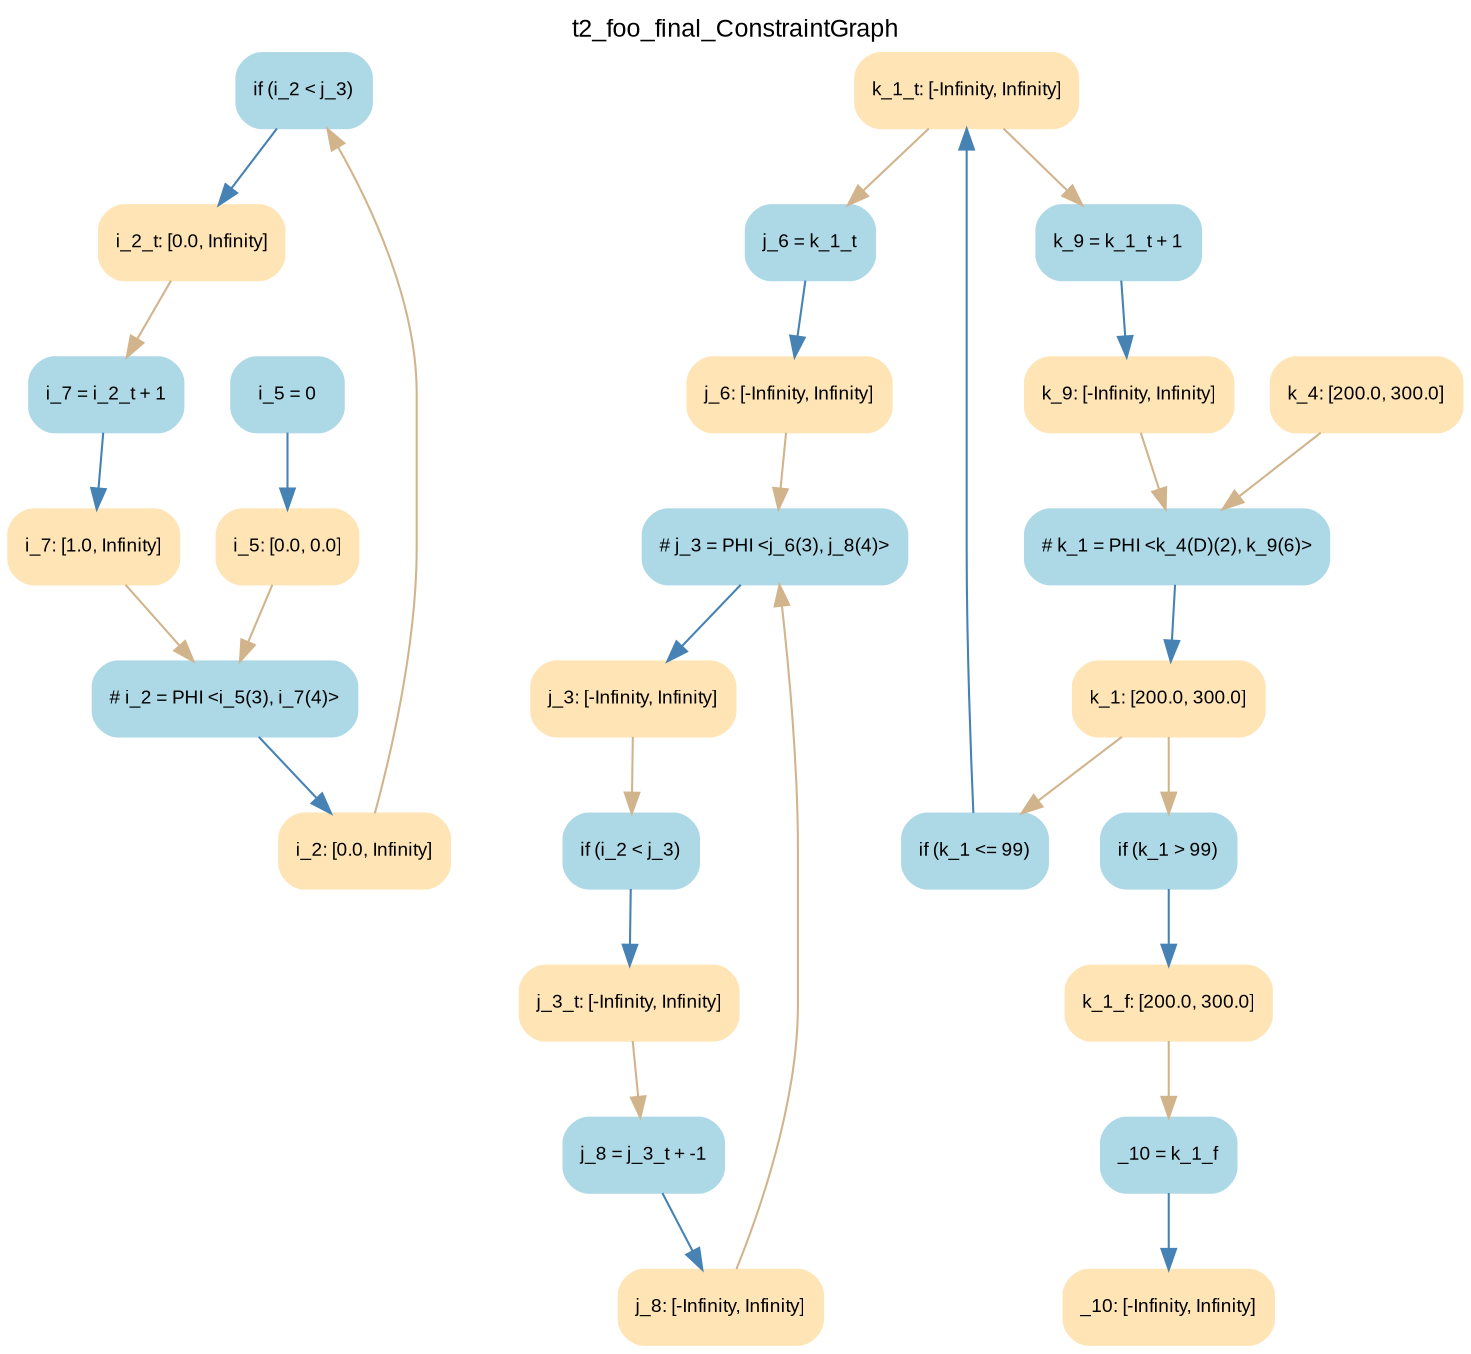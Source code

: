 digraph t2_foo_final_ConstraintGraph { 
	label=t2_foo_final_ConstraintGraph
	center=true
	labelloc=top
	fontname=Arial
	fontsize=12
	edge[fontname=Arial, fontsize=10]
	node[fontname=Arial, fontsize=9]

		Node_0 -> Node_1 [color=steelblue]
		Node_2 -> Node_3 [color=steelblue]
		Node_4 -> Node_5 [color=steelblue]
		Node_6 -> Node_7 [color=steelblue]
		Node_8 -> Node_9 [color=steelblue]
		Node_10 -> Node_11 [color=steelblue]
		Node_12 -> Node_13 [color=steelblue]
		Node_14 -> Node_15 [color=steelblue]
		Node_16 -> Node_17 [color=steelblue]
		Node_18 -> Node_19 [color=steelblue]
		Node_20 -> Node_21 [color=steelblue]
		Node_22 -> Node_23 [color=steelblue]
		Node_24 -> Node_25 [color=steelblue]
		Node_17 -> Node_22 [color=tan]
		Node_23 -> Node_10 [color=tan]
		Node_1 -> Node_12 [color=tan]
		Node_25 -> Node_2 [color=tan]
		Node_25 -> Node_6 [color=tan]
		Node_13 -> Node_18 [color=tan]
		Node_19 -> Node_0 [color=tan]
		Node_15 -> Node_8 [color=tan]
		Node_3 -> Node_16 [color=tan]
		Node_26 -> Node_20 [color=tan]
		Node_21 -> Node_14 [color=tan]
		Node_21 -> Node_24 [color=tan]
		Node_11 -> Node_16 [color=tan]
		Node_5 -> Node_18 [color=tan]
		Node_7 -> Node_20 [color=tan]

	Node_0 [fillcolor=lightblue, color=lightblue, shape=Mrecord, style=filled, label="{ if (i_2 \< j_3) }"]
	Node_2 [fillcolor=lightblue, color=lightblue, shape=Mrecord, style=filled, label="{ j_6 = k_1_t }"]
	Node_4 [fillcolor=lightblue, color=lightblue, shape=Mrecord, style=filled, label="{ i_5 = 0 }"]
	Node_6 [fillcolor=lightblue, color=lightblue, shape=Mrecord, style=filled, label="{ k_9 = k_1_t + 1 }"]
	Node_8 [fillcolor=lightblue, color=lightblue, shape=Mrecord, style=filled, label="{ _10 = k_1_f }"]
	Node_10 [fillcolor=lightblue, color=lightblue, shape=Mrecord, style=filled, label="{ j_8 = j_3_t + -1 }"]
	Node_12 [fillcolor=lightblue, color=lightblue, shape=Mrecord, style=filled, label="{ i_7 = i_2_t + 1 }"]
	Node_14 [fillcolor=lightblue, color=lightblue, shape=Mrecord, style=filled, label="{ if (k_1 \> 99) }"]
	Node_16 [fillcolor=lightblue, color=lightblue, shape=Mrecord, style=filled, label="{ # j_3 = PHI \<j_6(3), j_8(4)\> }"]
	Node_18 [fillcolor=lightblue, color=lightblue, shape=Mrecord, style=filled, label="{ # i_2 = PHI \<i_5(3), i_7(4)\> }"]
	Node_20 [fillcolor=lightblue, color=lightblue, shape=Mrecord, style=filled, label="{ # k_1 = PHI \<k_4(D)(2), k_9(6)\> }"]
	Node_22 [fillcolor=lightblue, color=lightblue, shape=Mrecord, style=filled, label="{ if (i_2 \< j_3) }"]
	Node_24 [fillcolor=lightblue, color=lightblue, shape=Mrecord, style=filled, label="{ if (k_1 \<= 99) }"]
	Node_17 [fillcolor=moccasin, color=moccasin, shape=Mrecord, style=filled, label="{ j_3: \[-Infinity, Infinity\] }"]
	Node_23 [fillcolor=moccasin, color=moccasin, shape=Mrecord, style=filled, label="{ j_3_t: \[-Infinity, Infinity\] }"]
	Node_1 [fillcolor=moccasin, color=moccasin, shape=Mrecord, style=filled, label="{ i_2_t: \[0.0, Infinity\] }"]
	Node_25 [fillcolor=moccasin, color=moccasin, shape=Mrecord, style=filled, label="{ k_1_t: \[-Infinity, Infinity\] }"]
	Node_13 [fillcolor=moccasin, color=moccasin, shape=Mrecord, style=filled, label="{ i_7: \[1.0, Infinity\] }"]
	Node_19 [fillcolor=moccasin, color=moccasin, shape=Mrecord, style=filled, label="{ i_2: \[0.0, Infinity\] }"]
	Node_9 [fillcolor=moccasin, color=moccasin, shape=Mrecord, style=filled, label="{ _10: \[-Infinity, Infinity\] }"]
	Node_15 [fillcolor=moccasin, color=moccasin, shape=Mrecord, style=filled, label="{ k_1_f: \[200.0, 300.0\] }"]
	Node_3 [fillcolor=moccasin, color=moccasin, shape=Mrecord, style=filled, label="{ j_6: \[-Infinity, Infinity\] }"]
	Node_26 [fillcolor=moccasin, color=moccasin, shape=Mrecord, style=filled, label="{ k_4: \[200.0, 300.0\] }"]
	Node_21 [fillcolor=moccasin, color=moccasin, shape=Mrecord, style=filled, label="{ k_1: \[200.0, 300.0\] }"]
	Node_11 [fillcolor=moccasin, color=moccasin, shape=Mrecord, style=filled, label="{ j_8: \[-Infinity, Infinity\] }"]
	Node_5 [fillcolor=moccasin, color=moccasin, shape=Mrecord, style=filled, label="{ i_5: \[0.0, 0.0\] }"]
	Node_7 [fillcolor=moccasin, color=moccasin, shape=Mrecord, style=filled, label="{ k_9: \[-Infinity, Infinity\] }"]
}

